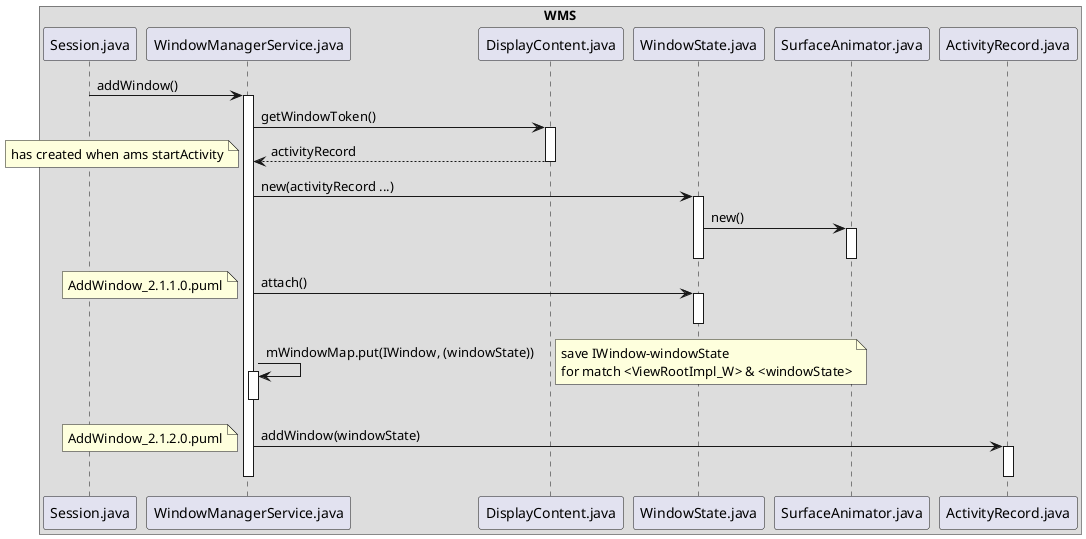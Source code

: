 @startuml

box "WMS"
participant Session.java
participant WindowManagerService.java
participant DisplayContent.java
participant WindowState.java
participant SurfaceAnimator.java
participant ActivityRecord.java
end box

Session.java -> WindowManagerService.java: addWindow()
activate WindowManagerService.java

WindowManagerService.java -> DisplayContent.java: getWindowToken()
activate DisplayContent.java
DisplayContent.java --> WindowManagerService.java: activityRecord
deactivate DisplayContent.java
note left: has created when ams startActivity
WindowManagerService.java -> WindowState.java: new(activityRecord ...)
activate WindowState.java
WindowState.java -> SurfaceAnimator.java: new()
activate SurfaceAnimator.java
deactivate SurfaceAnimator.java


deactivate WindowState.java

WindowManagerService.java -> WindowState.java: attach()
activate WindowState.java
deactivate WindowState.java
note left:AddWindow_2.1.1.0.puml

WindowManagerService.java -> WindowManagerService.java: mWindowMap.put(IWindow, (windowState))
activate WindowManagerService.java
deactivate WindowManagerService.java
note right
save IWindow-windowState
for match <ViewRootImpl_W> & <windowState>
end note


WindowManagerService.java -> ActivityRecord.java: addWindow(windowState)
activate ActivityRecord.java
deactivate ActivityRecord.java
deactivate WindowManagerService.java
note left:AddWindow_2.1.2.0.puml



@enduml